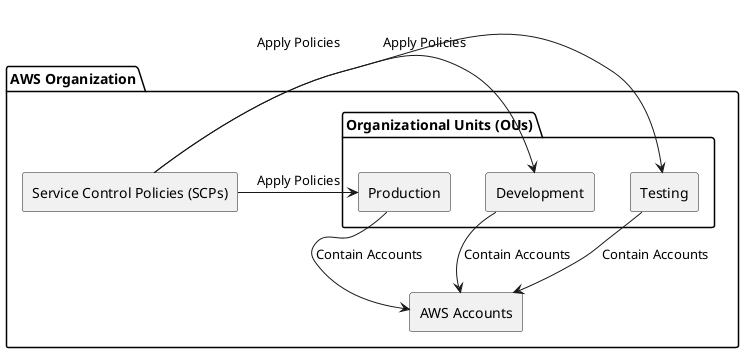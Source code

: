 @startuml
skinparam componentStyle rectangle

package "AWS Organization" {
    package "Organizational Units (OUs)" {
        component "Production" as prod
        component "Development" as dev
        component "Testing" as test
    }
    component "Service Control Policies (SCPs)" as scps
    component "AWS Accounts" as accounts
}

prod -down-> accounts : Contain Accounts
dev -down-> accounts : Contain Accounts
test -down-> accounts : Contain Accounts

scps -right-> prod : Apply Policies
scps -right-> dev : Apply Policies
scps -right-> test : Apply Policies

@enduml
